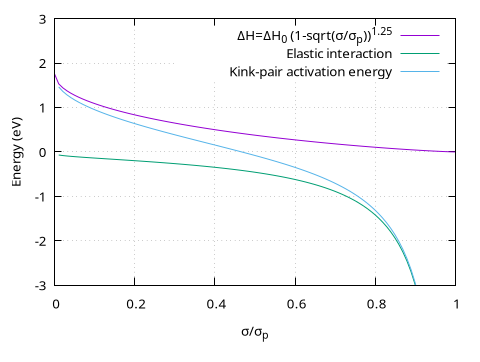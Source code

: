 #!/opt/local/bin/gnuplot

set terminal pngcairo size 480,362 enhanced font 'Verdana,10'
set output 'kink_pair_energy.png'

set yrange [-3:+3]
set xrange [0:1]
set xlabel "{/Symbol s}/{/Symbol s}_p"
set ylabel "Energy (eV)"
set grid

kT = 300 * 8.6173324e-5			# Boltzmann constant times temperature (in eV units).
a = 3.18						# Angstr
b = a*sqrt(3)/2					# Angstr
mu = 160e9 * 6.241506e-12		# Shear modulus in [eV/A^3] units:
h = a*sqrt(6)/3					# Angstr
poissonRatio = 0.28
peierls_stress = 3.2e9			# Pa
deltaH0 = 1.75					# eV
w0 = 4.1377						# b

poissonFactor = (1 + poissonRatio) / (1 - poissonRatio)

deltaH(sigma) = deltaH0 * (1.0 - sqrt(sigma))**1.25
w(sigma) = w0 * log(1 / sigma)
elasticInteraction(sigma) = -mu * b * h * h / (8 * pi * w(sigma)) * poissonFactor
kp_energy(sigma) = deltaH(sigma) + elasticInteraction(sigma)

plot deltaH(x) title "{/Symbol D}H={/Symbol D}H_0 (1-sqrt({/Symbol s}/{/Symbol s}_p))^{1.25}", elasticInteraction(x) title "Elastic interaction", kp_energy(x) title "Kink-pair activation energy"
